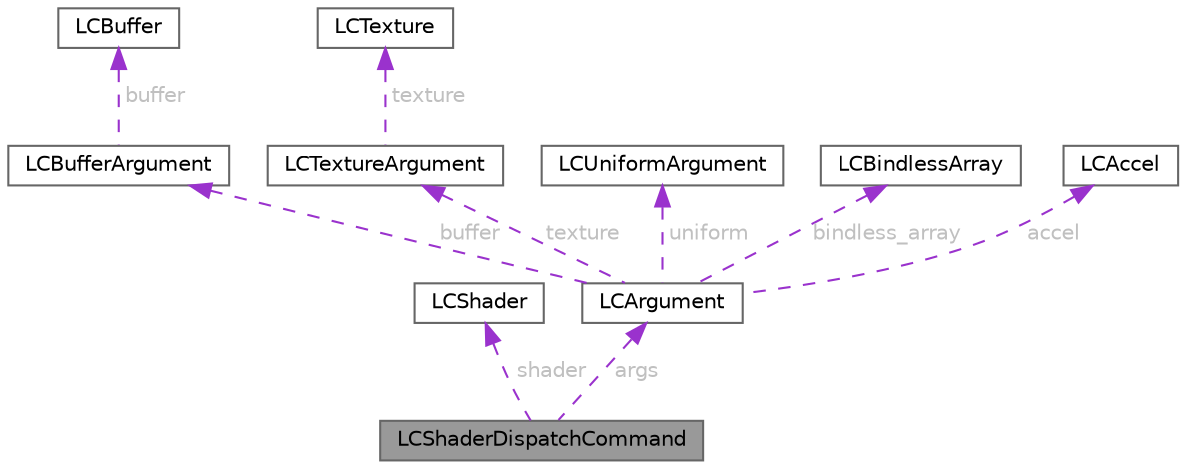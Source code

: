 digraph "LCShaderDispatchCommand"
{
 // LATEX_PDF_SIZE
  bgcolor="transparent";
  edge [fontname=Helvetica,fontsize=10,labelfontname=Helvetica,labelfontsize=10];
  node [fontname=Helvetica,fontsize=10,shape=box,height=0.2,width=0.4];
  Node1 [id="Node000001",label="LCShaderDispatchCommand",height=0.2,width=0.4,color="gray40", fillcolor="grey60", style="filled", fontcolor="black",tooltip=" "];
  Node2 -> Node1 [id="edge10_Node000001_Node000002",dir="back",color="darkorchid3",style="dashed",tooltip=" ",label=" shader",fontcolor="grey" ];
  Node2 [id="Node000002",label="LCShader",height=0.2,width=0.4,color="gray40", fillcolor="white", style="filled",URL="$struct_l_c_shader.html",tooltip=" "];
  Node3 -> Node1 [id="edge11_Node000001_Node000003",dir="back",color="darkorchid3",style="dashed",tooltip=" ",label=" args",fontcolor="grey" ];
  Node3 [id="Node000003",label="LCArgument",height=0.2,width=0.4,color="gray40", fillcolor="white", style="filled",URL="$struct_l_c_argument.html",tooltip=" "];
  Node4 -> Node3 [id="edge12_Node000003_Node000004",dir="back",color="darkorchid3",style="dashed",tooltip=" ",label=" buffer",fontcolor="grey" ];
  Node4 [id="Node000004",label="LCBufferArgument",height=0.2,width=0.4,color="gray40", fillcolor="white", style="filled",URL="$struct_l_c_buffer_argument.html",tooltip=" "];
  Node5 -> Node4 [id="edge13_Node000004_Node000005",dir="back",color="darkorchid3",style="dashed",tooltip=" ",label=" buffer",fontcolor="grey" ];
  Node5 [id="Node000005",label="LCBuffer",height=0.2,width=0.4,color="gray40", fillcolor="white", style="filled",URL="$struct_l_c_buffer.html",tooltip=" "];
  Node6 -> Node3 [id="edge14_Node000003_Node000006",dir="back",color="darkorchid3",style="dashed",tooltip=" ",label=" texture",fontcolor="grey" ];
  Node6 [id="Node000006",label="LCTextureArgument",height=0.2,width=0.4,color="gray40", fillcolor="white", style="filled",URL="$struct_l_c_texture_argument.html",tooltip=" "];
  Node7 -> Node6 [id="edge15_Node000006_Node000007",dir="back",color="darkorchid3",style="dashed",tooltip=" ",label=" texture",fontcolor="grey" ];
  Node7 [id="Node000007",label="LCTexture",height=0.2,width=0.4,color="gray40", fillcolor="white", style="filled",URL="$struct_l_c_texture.html",tooltip=" "];
  Node8 -> Node3 [id="edge16_Node000003_Node000008",dir="back",color="darkorchid3",style="dashed",tooltip=" ",label=" uniform",fontcolor="grey" ];
  Node8 [id="Node000008",label="LCUniformArgument",height=0.2,width=0.4,color="gray40", fillcolor="white", style="filled",URL="$struct_l_c_uniform_argument.html",tooltip=" "];
  Node9 -> Node3 [id="edge17_Node000003_Node000009",dir="back",color="darkorchid3",style="dashed",tooltip=" ",label=" bindless_array",fontcolor="grey" ];
  Node9 [id="Node000009",label="LCBindlessArray",height=0.2,width=0.4,color="gray40", fillcolor="white", style="filled",URL="$struct_l_c_bindless_array.html",tooltip=" "];
  Node10 -> Node3 [id="edge18_Node000003_Node000010",dir="back",color="darkorchid3",style="dashed",tooltip=" ",label=" accel",fontcolor="grey" ];
  Node10 [id="Node000010",label="LCAccel",height=0.2,width=0.4,color="gray40", fillcolor="white", style="filled",URL="$struct_l_c_accel.html",tooltip=" "];
}
